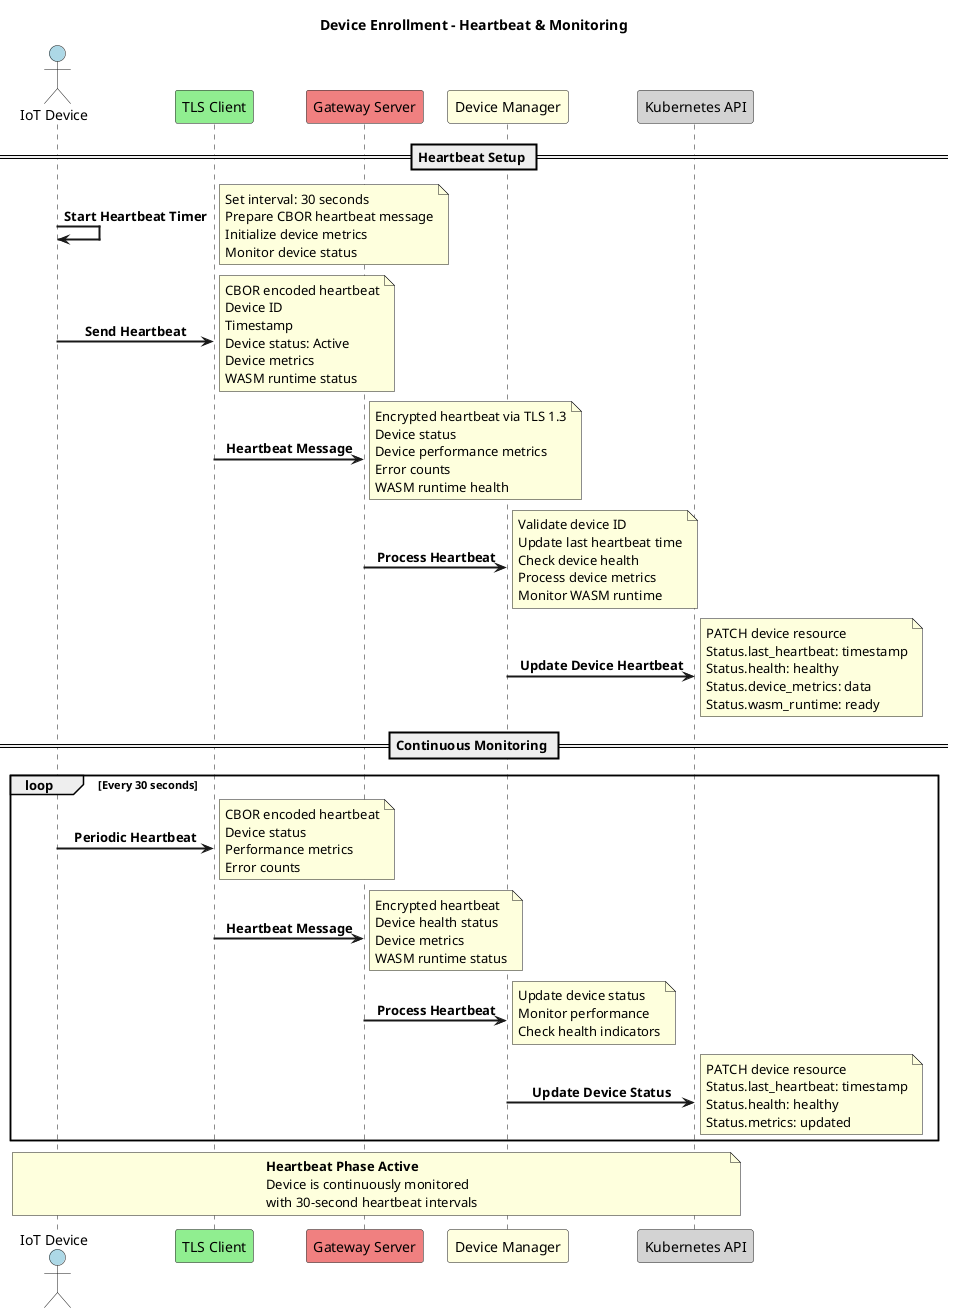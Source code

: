 ' SPDX-License-Identifier: CC-BY-4.0
' Copyright © 2025 Wasmbed contributors

@startuml
title Device Enrollment - Heartbeat & Monitoring

skinparam wrapMessageWidth 200
skinparam sequenceMessageAlign center
skinparam sequenceArrowThickness 2
skinparam sequenceLifeLineBackgroundColor #E8F4FD
skinparam sequenceActorBackgroundColor #D4E6F1
skinparam sequenceParticipantBackgroundColor #F8F9FA
skinparam direction top to bottom

actor "IoT Device" as MCU #LightBlue
participant "TLS Client" as TLS_CLIENT #LightGreen
participant "Gateway Server" as GATEWAY #LightCoral
participant "Device Manager" as DEVICE_MGR #LightYellow
participant "Kubernetes API" as K8S_API #LightGray

== Heartbeat Setup ==

MCU -> MCU : **Start Heartbeat Timer**
note right : Set interval: 30 seconds\nPrepare CBOR heartbeat message\nInitialize device metrics\nMonitor device status

MCU -> TLS_CLIENT : **Send Heartbeat**
note right : CBOR encoded heartbeat\nDevice ID\nTimestamp\nDevice status: Active\nDevice metrics\nWASM runtime status

TLS_CLIENT -> GATEWAY : **Heartbeat Message**
note right : Encrypted heartbeat via TLS 1.3\nDevice status\nDevice performance metrics\nError counts\nWASM runtime health

GATEWAY -> DEVICE_MGR : **Process Heartbeat**
note right : Validate device ID\nUpdate last heartbeat time\nCheck device health\nProcess device metrics\nMonitor WASM runtime

DEVICE_MGR -> K8S_API : **Update Device Heartbeat**
note right : PATCH device resource\nStatus.last_heartbeat: timestamp\nStatus.health: healthy\nStatus.device_metrics: data\nStatus.wasm_runtime: ready

== Continuous Monitoring ==

loop **Every 30 seconds**
    MCU -> TLS_CLIENT : **Periodic Heartbeat**
    note right : CBOR encoded heartbeat\nDevice status\nPerformance metrics\nError counts
    
    TLS_CLIENT -> GATEWAY : **Heartbeat Message**
    note right : Encrypted heartbeat\nDevice health status\nDevice metrics\nWASM runtime status
    
    GATEWAY -> DEVICE_MGR : **Process Heartbeat**
    note right : Update device status\nMonitor performance\nCheck health indicators
    
    DEVICE_MGR -> K8S_API : **Update Device Status**
    note right : PATCH device resource\nStatus.last_heartbeat: timestamp\nStatus.health: healthy\nStatus.metrics: updated
end

note over MCU, K8S_API
  **Heartbeat Phase Active**
  Device is continuously monitored
  with 30-second heartbeat intervals
end note

@enduml
